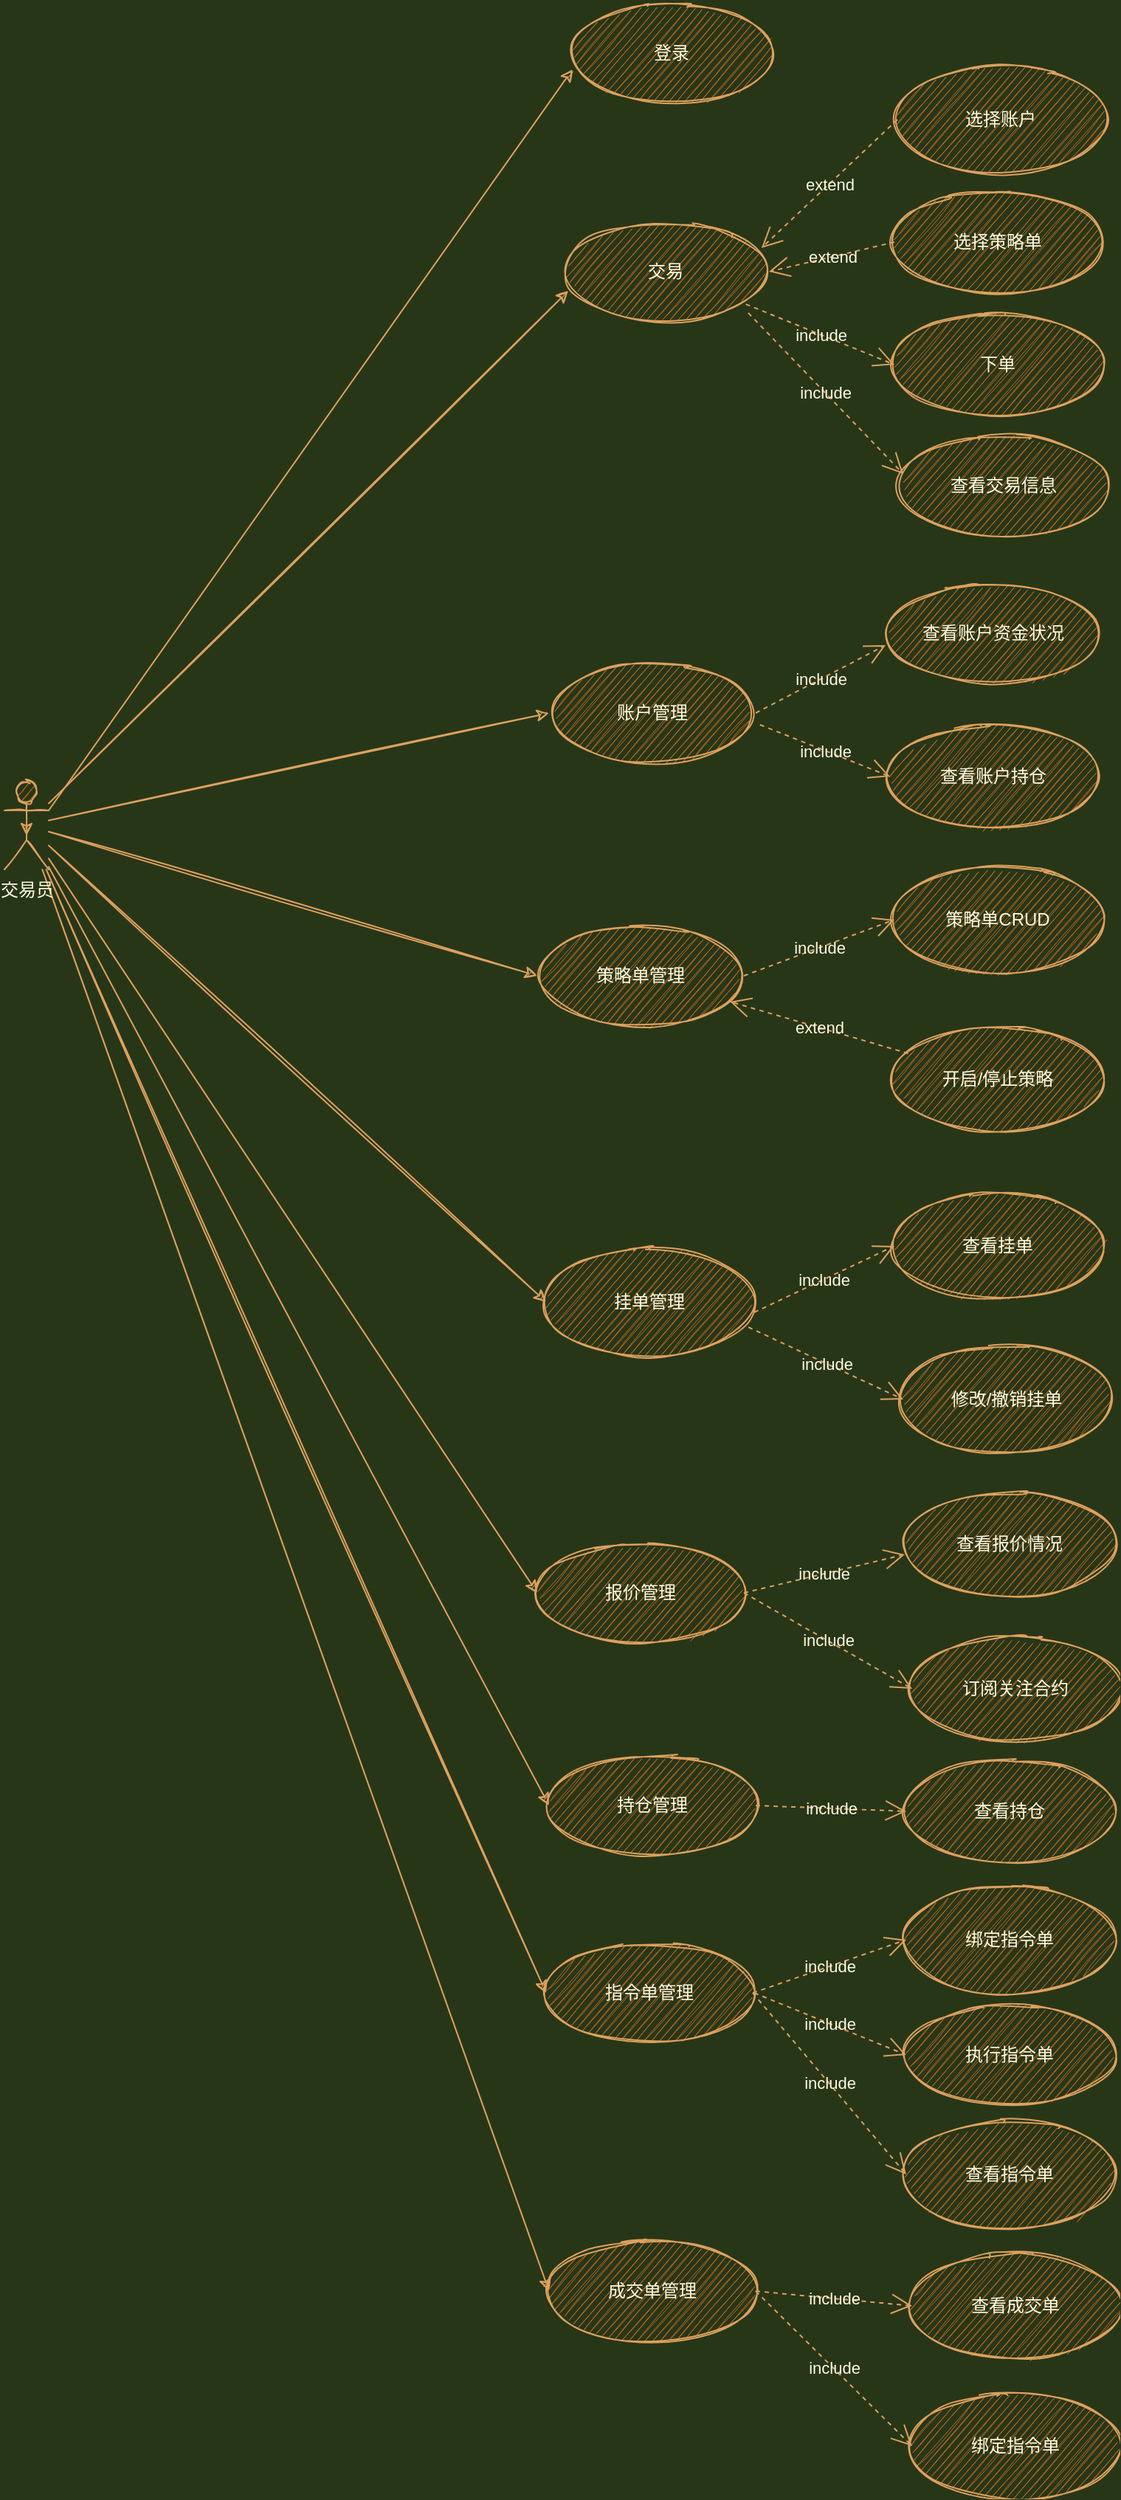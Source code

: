<mxfile version="13.7.9" type="device"><diagram id="9We8G2c3qIYE4l41P-aN" name="第 1 页"><mxGraphModel dx="1673" dy="1108" grid="0" gridSize="10" guides="1" tooltips="1" connect="1" arrows="1" fold="1" page="1" pageScale="1" pageWidth="3300" pageHeight="4681" background="#283618" math="0" shadow="0"><root><mxCell id="0"/><mxCell id="1" parent="0"/><mxCell id="Z4oTb4dphlU-7QC8PY9U-14" style="edgeStyle=none;sketch=1;orthogonalLoop=1;jettySize=auto;html=1;exitX=1;exitY=0.333;exitDx=0;exitDy=0;exitPerimeter=0;strokeColor=#DDA15E;fillColor=#BC6C25;fontColor=#FEFAE0;entryX=0.021;entryY=0.657;entryDx=0;entryDy=0;entryPerimeter=0;" edge="1" parent="1" source="Z4oTb4dphlU-7QC8PY9U-1" target="Z4oTb4dphlU-7QC8PY9U-6"><mxGeometry relative="1" as="geometry"/></mxCell><mxCell id="Z4oTb4dphlU-7QC8PY9U-15" style="edgeStyle=none;sketch=1;orthogonalLoop=1;jettySize=auto;html=1;entryX=0.029;entryY=0.686;entryDx=0;entryDy=0;entryPerimeter=0;strokeColor=#DDA15E;fillColor=#BC6C25;fontColor=#FEFAE0;" edge="1" parent="1" source="Z4oTb4dphlU-7QC8PY9U-1" target="Z4oTb4dphlU-7QC8PY9U-7"><mxGeometry relative="1" as="geometry"/></mxCell><mxCell id="Z4oTb4dphlU-7QC8PY9U-16" style="edgeStyle=none;sketch=1;orthogonalLoop=1;jettySize=auto;html=1;strokeColor=#DDA15E;fillColor=#BC6C25;fontColor=#FEFAE0;entryX=0;entryY=0.5;entryDx=0;entryDy=0;" edge="1" parent="1" source="Z4oTb4dphlU-7QC8PY9U-1" target="Z4oTb4dphlU-7QC8PY9U-8"><mxGeometry relative="1" as="geometry"/></mxCell><mxCell id="Z4oTb4dphlU-7QC8PY9U-17" style="edgeStyle=none;sketch=1;orthogonalLoop=1;jettySize=auto;html=1;entryX=0;entryY=0.5;entryDx=0;entryDy=0;strokeColor=#DDA15E;fillColor=#BC6C25;fontColor=#FEFAE0;" edge="1" parent="1" source="Z4oTb4dphlU-7QC8PY9U-1" target="Z4oTb4dphlU-7QC8PY9U-9"><mxGeometry relative="1" as="geometry"/></mxCell><mxCell id="Z4oTb4dphlU-7QC8PY9U-18" style="edgeStyle=none;sketch=1;orthogonalLoop=1;jettySize=auto;html=1;entryX=0;entryY=0.5;entryDx=0;entryDy=0;strokeColor=#DDA15E;fillColor=#BC6C25;fontColor=#FEFAE0;" edge="1" parent="1" source="Z4oTb4dphlU-7QC8PY9U-1" target="Z4oTb4dphlU-7QC8PY9U-10"><mxGeometry relative="1" as="geometry"/></mxCell><mxCell id="Z4oTb4dphlU-7QC8PY9U-19" style="edgeStyle=none;sketch=1;orthogonalLoop=1;jettySize=auto;html=1;entryX=0;entryY=0.5;entryDx=0;entryDy=0;strokeColor=#DDA15E;fillColor=#BC6C25;fontColor=#FEFAE0;" edge="1" parent="1" source="Z4oTb4dphlU-7QC8PY9U-1" target="Z4oTb4dphlU-7QC8PY9U-11"><mxGeometry relative="1" as="geometry"/></mxCell><mxCell id="Z4oTb4dphlU-7QC8PY9U-20" style="edgeStyle=none;sketch=1;orthogonalLoop=1;jettySize=auto;html=1;entryX=0;entryY=0.5;entryDx=0;entryDy=0;strokeColor=#DDA15E;fillColor=#BC6C25;fontColor=#FEFAE0;" edge="1" parent="1" source="Z4oTb4dphlU-7QC8PY9U-1" target="Z4oTb4dphlU-7QC8PY9U-12"><mxGeometry relative="1" as="geometry"/></mxCell><mxCell id="Z4oTb4dphlU-7QC8PY9U-27" style="edgeStyle=none;sketch=1;orthogonalLoop=1;jettySize=auto;html=1;entryX=0;entryY=0.5;entryDx=0;entryDy=0;strokeColor=#DDA15E;fillColor=#BC6C25;fontColor=#FEFAE0;" edge="1" parent="1" source="Z4oTb4dphlU-7QC8PY9U-1" target="Z4oTb4dphlU-7QC8PY9U-26"><mxGeometry relative="1" as="geometry"/></mxCell><mxCell id="Z4oTb4dphlU-7QC8PY9U-29" style="edgeStyle=none;sketch=1;orthogonalLoop=1;jettySize=auto;html=1;entryX=0;entryY=0.5;entryDx=0;entryDy=0;strokeColor=#DDA15E;fillColor=#BC6C25;fontColor=#FEFAE0;" edge="1" parent="1" source="Z4oTb4dphlU-7QC8PY9U-1" target="Z4oTb4dphlU-7QC8PY9U-28"><mxGeometry relative="1" as="geometry"/></mxCell><mxCell id="Z4oTb4dphlU-7QC8PY9U-1" value="交易员" style="shape=umlActor;verticalLabelPosition=bottom;verticalAlign=top;sketch=1;html=1;fillColor=#BC6C25;strokeColor=#DDA15E;fontColor=#FEFAE0;" vertex="1" parent="1"><mxGeometry x="235" y="551" width="30" height="60" as="geometry"/></mxCell><mxCell id="Z4oTb4dphlU-7QC8PY9U-6" value="登录" style="ellipse;whiteSpace=wrap;html=1;rounded=0;sketch=1;strokeColor=#DDA15E;fillColor=#BC6C25;fontColor=#FEFAE0;" vertex="1" parent="1"><mxGeometry x="617" y="23" width="140" height="70" as="geometry"/></mxCell><mxCell id="Z4oTb4dphlU-7QC8PY9U-7" value="交易" style="ellipse;whiteSpace=wrap;html=1;rounded=0;sketch=1;strokeColor=#DDA15E;fillColor=#BC6C25;fontColor=#FEFAE0;" vertex="1" parent="1"><mxGeometry x="613" y="171" width="140" height="70" as="geometry"/></mxCell><mxCell id="Z4oTb4dphlU-7QC8PY9U-8" value="账户管理" style="ellipse;whiteSpace=wrap;html=1;rounded=0;sketch=1;strokeColor=#DDA15E;fillColor=#BC6C25;fontColor=#FEFAE0;" vertex="1" parent="1"><mxGeometry x="604" y="470" width="140" height="70" as="geometry"/></mxCell><mxCell id="Z4oTb4dphlU-7QC8PY9U-9" value="策略单管理" style="ellipse;whiteSpace=wrap;html=1;rounded=0;sketch=1;strokeColor=#DDA15E;fillColor=#BC6C25;fontColor=#FEFAE0;" vertex="1" parent="1"><mxGeometry x="596" y="648" width="140" height="70" as="geometry"/></mxCell><mxCell id="Z4oTb4dphlU-7QC8PY9U-10" value="挂单管理" style="ellipse;whiteSpace=wrap;html=1;rounded=0;sketch=1;strokeColor=#DDA15E;fillColor=#BC6C25;fontColor=#FEFAE0;" vertex="1" parent="1"><mxGeometry x="602" y="869" width="140" height="70" as="geometry"/></mxCell><mxCell id="Z4oTb4dphlU-7QC8PY9U-11" value="报价管理" style="ellipse;whiteSpace=wrap;html=1;rounded=0;sketch=1;strokeColor=#DDA15E;fillColor=#BC6C25;fontColor=#FEFAE0;" vertex="1" parent="1"><mxGeometry x="596" y="1066" width="140" height="70" as="geometry"/></mxCell><mxCell id="Z4oTb4dphlU-7QC8PY9U-12" value="持仓管理" style="ellipse;whiteSpace=wrap;html=1;rounded=0;sketch=1;strokeColor=#DDA15E;fillColor=#BC6C25;fontColor=#FEFAE0;" vertex="1" parent="1"><mxGeometry x="604" y="1210" width="140" height="70" as="geometry"/></mxCell><mxCell id="Z4oTb4dphlU-7QC8PY9U-24" value="选择账户" style="ellipse;whiteSpace=wrap;html=1;rounded=0;sketch=1;strokeColor=#DDA15E;fillColor=#BC6C25;fontColor=#FEFAE0;" vertex="1" parent="1"><mxGeometry x="840" y="68" width="140" height="70" as="geometry"/></mxCell><mxCell id="Z4oTb4dphlU-7QC8PY9U-26" value="指令单管理" style="ellipse;whiteSpace=wrap;html=1;rounded=0;sketch=1;strokeColor=#DDA15E;fillColor=#BC6C25;fontColor=#FEFAE0;" vertex="1" parent="1"><mxGeometry x="602" y="1337" width="140" height="70" as="geometry"/></mxCell><mxCell id="Z4oTb4dphlU-7QC8PY9U-28" value="成交单管理" style="ellipse;whiteSpace=wrap;html=1;rounded=0;sketch=1;strokeColor=#DDA15E;fillColor=#BC6C25;fontColor=#FEFAE0;" vertex="1" parent="1"><mxGeometry x="604" y="1539" width="140" height="70" as="geometry"/></mxCell><mxCell id="Z4oTb4dphlU-7QC8PY9U-31" value="extend" style="endArrow=open;endSize=12;dashed=1;html=1;strokeColor=#DDA15E;fillColor=#BC6C25;fontColor=#FEFAE0;entryX=0.964;entryY=0.271;entryDx=0;entryDy=0;labelBackgroundColor=none;entryPerimeter=0;exitX=0;exitY=0.5;exitDx=0;exitDy=0;" edge="1" parent="1" source="Z4oTb4dphlU-7QC8PY9U-24" target="Z4oTb4dphlU-7QC8PY9U-7"><mxGeometry width="160" relative="1" as="geometry"><mxPoint x="750" y="180" as="sourcePoint"/><mxPoint x="844" y="337" as="targetPoint"/></mxGeometry></mxCell><mxCell id="Z4oTb4dphlU-7QC8PY9U-33" value="选择策略单" style="ellipse;whiteSpace=wrap;html=1;rounded=0;sketch=1;strokeColor=#DDA15E;fillColor=#BC6C25;fontColor=#FEFAE0;" vertex="1" parent="1"><mxGeometry x="838" y="151" width="140" height="70" as="geometry"/></mxCell><mxCell id="Z4oTb4dphlU-7QC8PY9U-35" value="extend" style="endArrow=open;endSize=12;dashed=1;html=1;strokeColor=#DDA15E;fillColor=#BC6C25;fontColor=#FEFAE0;entryX=1;entryY=0.5;entryDx=0;entryDy=0;labelBackgroundColor=none;exitX=0;exitY=0.5;exitDx=0;exitDy=0;" edge="1" parent="1" source="Z4oTb4dphlU-7QC8PY9U-33" target="Z4oTb4dphlU-7QC8PY9U-7"><mxGeometry width="160" relative="1" as="geometry"><mxPoint x="819" y="239" as="sourcePoint"/><mxPoint x="680.96" y="326.97" as="targetPoint"/><Array as="points"/></mxGeometry></mxCell><mxCell id="Z4oTb4dphlU-7QC8PY9U-41" value="策略单CRUD" style="ellipse;whiteSpace=wrap;html=1;rounded=0;sketch=1;strokeColor=#DDA15E;fillColor=#BC6C25;fontColor=#FEFAE0;" vertex="1" parent="1"><mxGeometry x="838" y="610" width="140" height="70" as="geometry"/></mxCell><mxCell id="Z4oTb4dphlU-7QC8PY9U-46" value="include" style="endArrow=open;endSize=12;dashed=1;html=1;strokeColor=#DDA15E;fillColor=#BC6C25;fontColor=#FEFAE0;entryX=0;entryY=0.5;entryDx=0;entryDy=0;labelBackgroundColor=none;exitX=1;exitY=0.5;exitDx=0;exitDy=0;" edge="1" parent="1" source="Z4oTb4dphlU-7QC8PY9U-9" target="Z4oTb4dphlU-7QC8PY9U-41"><mxGeometry width="160" relative="1" as="geometry"><mxPoint x="831" y="588" as="sourcePoint"/><mxPoint x="682" y="588" as="targetPoint"/><Array as="points"/></mxGeometry></mxCell><mxCell id="Z4oTb4dphlU-7QC8PY9U-48" style="edgeStyle=none;sketch=1;orthogonalLoop=1;jettySize=auto;html=1;exitX=0.5;exitY=0.5;exitDx=0;exitDy=0;exitPerimeter=0;entryX=0.5;entryY=0.617;entryDx=0;entryDy=0;entryPerimeter=0;labelBackgroundColor=none;strokeColor=#DDA15E;fillColor=#BC6C25;fontColor=#FEFAE0;" edge="1" parent="1" source="Z4oTb4dphlU-7QC8PY9U-1" target="Z4oTb4dphlU-7QC8PY9U-1"><mxGeometry relative="1" as="geometry"/></mxCell><mxCell id="Z4oTb4dphlU-7QC8PY9U-49" value="开启/停止策略" style="ellipse;whiteSpace=wrap;html=1;rounded=0;sketch=1;strokeColor=#DDA15E;fillColor=#BC6C25;fontColor=#FEFAE0;" vertex="1" parent="1"><mxGeometry x="838" y="718" width="140" height="70" as="geometry"/></mxCell><mxCell id="Z4oTb4dphlU-7QC8PY9U-50" style="edgeStyle=none;sketch=1;orthogonalLoop=1;jettySize=auto;html=1;exitX=0.5;exitY=1;exitDx=0;exitDy=0;labelBackgroundColor=none;strokeColor=#DDA15E;fillColor=#BC6C25;fontColor=#FEFAE0;" edge="1" parent="1" source="Z4oTb4dphlU-7QC8PY9U-49" target="Z4oTb4dphlU-7QC8PY9U-49"><mxGeometry relative="1" as="geometry"/></mxCell><mxCell id="Z4oTb4dphlU-7QC8PY9U-51" value="extend" style="endArrow=open;endSize=12;dashed=1;html=1;strokeColor=#DDA15E;fillColor=#BC6C25;fontColor=#FEFAE0;labelBackgroundColor=none;" edge="1" parent="1" source="Z4oTb4dphlU-7QC8PY9U-49" target="Z4oTb4dphlU-7QC8PY9U-9"><mxGeometry width="160" relative="1" as="geometry"><mxPoint x="837" y="603" as="sourcePoint"/><mxPoint x="688" y="603" as="targetPoint"/><Array as="points"/></mxGeometry></mxCell><mxCell id="Z4oTb4dphlU-7QC8PY9U-53" value="查看成交单" style="ellipse;whiteSpace=wrap;html=1;rounded=0;sketch=1;strokeColor=#DDA15E;fillColor=#BC6C25;fontColor=#FEFAE0;" vertex="1" parent="1"><mxGeometry x="850" y="1549" width="140" height="70" as="geometry"/></mxCell><mxCell id="Z4oTb4dphlU-7QC8PY9U-54" value="绑定指令单" style="ellipse;whiteSpace=wrap;html=1;rounded=0;sketch=1;strokeColor=#DDA15E;fillColor=#BC6C25;fontColor=#FEFAE0;" vertex="1" parent="1"><mxGeometry x="850" y="1644" width="140" height="70" as="geometry"/></mxCell><mxCell id="Z4oTb4dphlU-7QC8PY9U-55" value="查看指令单" style="ellipse;whiteSpace=wrap;html=1;rounded=0;sketch=1;strokeColor=#DDA15E;fillColor=#BC6C25;fontColor=#FEFAE0;" vertex="1" parent="1"><mxGeometry x="846" y="1460" width="140" height="70" as="geometry"/></mxCell><mxCell id="Z4oTb4dphlU-7QC8PY9U-56" value="绑定指令单" style="ellipse;whiteSpace=wrap;html=1;rounded=0;sketch=1;strokeColor=#DDA15E;fillColor=#BC6C25;fontColor=#FEFAE0;" vertex="1" parent="1"><mxGeometry x="846" y="1301" width="140" height="70" as="geometry"/></mxCell><mxCell id="Z4oTb4dphlU-7QC8PY9U-58" value="执行指令单" style="ellipse;whiteSpace=wrap;html=1;rounded=0;sketch=1;strokeColor=#DDA15E;fillColor=#BC6C25;fontColor=#FEFAE0;" vertex="1" parent="1"><mxGeometry x="846" y="1379" width="140" height="70" as="geometry"/></mxCell><mxCell id="Z4oTb4dphlU-7QC8PY9U-60" value="查看账户资金状况" style="ellipse;whiteSpace=wrap;html=1;rounded=0;sketch=1;strokeColor=#DDA15E;fillColor=#BC6C25;fontColor=#FEFAE0;" vertex="1" parent="1"><mxGeometry x="835" y="416" width="140" height="70" as="geometry"/></mxCell><mxCell id="Z4oTb4dphlU-7QC8PY9U-61" style="edgeStyle=none;sketch=1;orthogonalLoop=1;jettySize=auto;html=1;exitX=0.5;exitY=0;exitDx=0;exitDy=0;labelBackgroundColor=none;strokeColor=#DDA15E;fillColor=#BC6C25;fontColor=#FEFAE0;" edge="1" parent="1" source="Z4oTb4dphlU-7QC8PY9U-12" target="Z4oTb4dphlU-7QC8PY9U-12"><mxGeometry relative="1" as="geometry"/></mxCell><mxCell id="Z4oTb4dphlU-7QC8PY9U-62" value="查看交易信息" style="ellipse;whiteSpace=wrap;html=1;rounded=0;sketch=1;strokeColor=#DDA15E;fillColor=#BC6C25;fontColor=#FEFAE0;" vertex="1" parent="1"><mxGeometry x="842" y="316" width="140" height="70" as="geometry"/></mxCell><mxCell id="Z4oTb4dphlU-7QC8PY9U-63" value="下单" style="ellipse;whiteSpace=wrap;html=1;rounded=0;sketch=1;strokeColor=#DDA15E;fillColor=#BC6C25;fontColor=#FEFAE0;" vertex="1" parent="1"><mxGeometry x="838" y="234" width="140" height="70" as="geometry"/></mxCell><mxCell id="Z4oTb4dphlU-7QC8PY9U-64" value="查看账户持仓" style="ellipse;whiteSpace=wrap;html=1;rounded=0;sketch=1;strokeColor=#DDA15E;fillColor=#BC6C25;fontColor=#FEFAE0;" vertex="1" parent="1"><mxGeometry x="835" y="513" width="140" height="70" as="geometry"/></mxCell><mxCell id="Z4oTb4dphlU-7QC8PY9U-65" value="查看持仓" style="ellipse;whiteSpace=wrap;html=1;rounded=0;sketch=1;strokeColor=#DDA15E;fillColor=#BC6C25;fontColor=#FEFAE0;" vertex="1" parent="1"><mxGeometry x="846" y="1214" width="140" height="70" as="geometry"/></mxCell><mxCell id="Z4oTb4dphlU-7QC8PY9U-66" value="查看报价情况" style="ellipse;whiteSpace=wrap;html=1;rounded=0;sketch=1;strokeColor=#DDA15E;fillColor=#BC6C25;fontColor=#FEFAE0;" vertex="1" parent="1"><mxGeometry x="846" y="1033" width="140" height="70" as="geometry"/></mxCell><mxCell id="Z4oTb4dphlU-7QC8PY9U-67" value="订阅关注合约" style="ellipse;whiteSpace=wrap;html=1;rounded=0;sketch=1;strokeColor=#DDA15E;fillColor=#BC6C25;fontColor=#FEFAE0;" vertex="1" parent="1"><mxGeometry x="850" y="1131" width="140" height="70" as="geometry"/></mxCell><mxCell id="Z4oTb4dphlU-7QC8PY9U-70" value="include" style="endArrow=open;endSize=12;dashed=1;html=1;strokeColor=#DDA15E;fillColor=#BC6C25;fontColor=#FEFAE0;entryX=0;entryY=0.5;entryDx=0;entryDy=0;labelBackgroundColor=none;" edge="1" parent="1" source="Z4oTb4dphlU-7QC8PY9U-7" target="Z4oTb4dphlU-7QC8PY9U-63"><mxGeometry width="160" relative="1" as="geometry"><mxPoint x="721" y="291" as="sourcePoint"/><mxPoint x="823" y="253" as="targetPoint"/><Array as="points"/></mxGeometry></mxCell><mxCell id="Z4oTb4dphlU-7QC8PY9U-71" value="查看挂单" style="ellipse;whiteSpace=wrap;html=1;rounded=0;sketch=1;strokeColor=#DDA15E;fillColor=#BC6C25;fontColor=#FEFAE0;" vertex="1" parent="1"><mxGeometry x="838" y="831" width="140" height="70" as="geometry"/></mxCell><mxCell id="Z4oTb4dphlU-7QC8PY9U-72" value="修改/撤销挂单" style="ellipse;whiteSpace=wrap;html=1;rounded=0;sketch=1;strokeColor=#DDA15E;fillColor=#BC6C25;fontColor=#FEFAE0;" vertex="1" parent="1"><mxGeometry x="844" y="935" width="140" height="70" as="geometry"/></mxCell><mxCell id="Z4oTb4dphlU-7QC8PY9U-74" value="include" style="endArrow=open;endSize=12;dashed=1;html=1;strokeColor=#DDA15E;fillColor=#BC6C25;fontColor=#FEFAE0;entryX=0;entryY=0.5;entryDx=0;entryDy=0;labelBackgroundColor=none;exitX=1.021;exitY=0.614;exitDx=0;exitDy=0;exitPerimeter=0;" edge="1" parent="1" source="Z4oTb4dphlU-7QC8PY9U-8" target="Z4oTb4dphlU-7QC8PY9U-64"><mxGeometry width="160" relative="1" as="geometry"><mxPoint x="759.805" y="500.389" as="sourcePoint"/><mxPoint x="820.922" y="512.04" as="targetPoint"/><Array as="points"/></mxGeometry></mxCell><mxCell id="Z4oTb4dphlU-7QC8PY9U-75" value="include" style="endArrow=open;endSize=12;dashed=1;html=1;strokeColor=#DDA15E;fillColor=#BC6C25;fontColor=#FEFAE0;entryX=-0.021;entryY=0.614;entryDx=0;entryDy=0;labelBackgroundColor=none;exitX=1;exitY=0.5;exitDx=0;exitDy=0;entryPerimeter=0;" edge="1" parent="1" source="Z4oTb4dphlU-7QC8PY9U-8" target="Z4oTb4dphlU-7QC8PY9U-60"><mxGeometry width="160" relative="1" as="geometry"><mxPoint x="759.94" y="455" as="sourcePoint"/><mxPoint x="848" y="490.02" as="targetPoint"/><Array as="points"/></mxGeometry></mxCell><mxCell id="Z4oTb4dphlU-7QC8PY9U-77" value="include" style="endArrow=open;endSize=12;dashed=1;html=1;strokeColor=#DDA15E;fillColor=#BC6C25;fontColor=#FEFAE0;entryX=0.014;entryY=0.386;entryDx=0;entryDy=0;labelBackgroundColor=none;entryPerimeter=0;exitX=0.9;exitY=0.9;exitDx=0;exitDy=0;exitPerimeter=0;" edge="1" parent="1" source="Z4oTb4dphlU-7QC8PY9U-7" target="Z4oTb4dphlU-7QC8PY9U-62"><mxGeometry width="160" relative="1" as="geometry"><mxPoint x="717" y="280" as="sourcePoint"/><mxPoint x="805.06" y="315.02" as="targetPoint"/><Array as="points"/></mxGeometry></mxCell><mxCell id="Z4oTb4dphlU-7QC8PY9U-79" value="include" style="endArrow=open;endSize=12;dashed=1;html=1;strokeColor=#DDA15E;fillColor=#BC6C25;fontColor=#FEFAE0;entryX=0;entryY=0.5;entryDx=0;entryDy=0;labelBackgroundColor=none;exitX=1.007;exitY=0.6;exitDx=0;exitDy=0;exitPerimeter=0;" edge="1" parent="1" source="Z4oTb4dphlU-7QC8PY9U-10" target="Z4oTb4dphlU-7QC8PY9U-71"><mxGeometry width="160" relative="1" as="geometry"><mxPoint x="756" y="703" as="sourcePoint"/><mxPoint x="858" y="665" as="targetPoint"/><Array as="points"/></mxGeometry></mxCell><mxCell id="Z4oTb4dphlU-7QC8PY9U-80" value="include" style="endArrow=open;endSize=12;dashed=1;html=1;strokeColor=#DDA15E;fillColor=#BC6C25;fontColor=#FEFAE0;entryX=0;entryY=0.5;entryDx=0;entryDy=0;labelBackgroundColor=none;exitX=0.979;exitY=0.743;exitDx=0;exitDy=0;exitPerimeter=0;" edge="1" parent="1" source="Z4oTb4dphlU-7QC8PY9U-10" target="Z4oTb4dphlU-7QC8PY9U-72"><mxGeometry width="160" relative="1" as="geometry"><mxPoint x="766" y="713" as="sourcePoint"/><mxPoint x="868" y="675" as="targetPoint"/><Array as="points"/></mxGeometry></mxCell><mxCell id="Z4oTb4dphlU-7QC8PY9U-81" value="include" style="endArrow=open;endSize=12;dashed=1;html=1;strokeColor=#DDA15E;fillColor=#BC6C25;fontColor=#FEFAE0;entryX=-0.007;entryY=0.6;entryDx=0;entryDy=0;labelBackgroundColor=none;exitX=1;exitY=0.5;exitDx=0;exitDy=0;entryPerimeter=0;" edge="1" parent="1" source="Z4oTb4dphlU-7QC8PY9U-11" target="Z4oTb4dphlU-7QC8PY9U-66"><mxGeometry width="160" relative="1" as="geometry"><mxPoint x="776" y="723" as="sourcePoint"/><mxPoint x="878" y="685" as="targetPoint"/><Array as="points"/></mxGeometry></mxCell><mxCell id="Z4oTb4dphlU-7QC8PY9U-82" value="include" style="endArrow=open;endSize=12;dashed=1;html=1;strokeColor=#DDA15E;fillColor=#BC6C25;fontColor=#FEFAE0;entryX=0;entryY=0.5;entryDx=0;entryDy=0;labelBackgroundColor=none;exitX=1;exitY=0.5;exitDx=0;exitDy=0;" edge="1" parent="1" source="Z4oTb4dphlU-7QC8PY9U-11" target="Z4oTb4dphlU-7QC8PY9U-67"><mxGeometry width="160" relative="1" as="geometry"><mxPoint x="746" y="1111" as="sourcePoint"/><mxPoint x="859.02" y="1108" as="targetPoint"/><Array as="points"/></mxGeometry></mxCell><mxCell id="Z4oTb4dphlU-7QC8PY9U-83" value="include" style="endArrow=open;endSize=12;dashed=1;html=1;strokeColor=#DDA15E;fillColor=#BC6C25;fontColor=#FEFAE0;entryX=0;entryY=0.5;entryDx=0;entryDy=0;labelBackgroundColor=none;exitX=1;exitY=0.5;exitDx=0;exitDy=0;" edge="1" parent="1" source="Z4oTb4dphlU-7QC8PY9U-12" target="Z4oTb4dphlU-7QC8PY9U-65"><mxGeometry width="160" relative="1" as="geometry"><mxPoint x="756" y="1121" as="sourcePoint"/><mxPoint x="869.02" y="1118" as="targetPoint"/><Array as="points"/></mxGeometry></mxCell><mxCell id="Z4oTb4dphlU-7QC8PY9U-84" value="include" style="endArrow=open;endSize=12;dashed=1;html=1;strokeColor=#DDA15E;fillColor=#BC6C25;fontColor=#FEFAE0;entryX=0;entryY=0.5;entryDx=0;entryDy=0;labelBackgroundColor=none;exitX=1;exitY=0.5;exitDx=0;exitDy=0;" edge="1" parent="1" source="Z4oTb4dphlU-7QC8PY9U-26" target="Z4oTb4dphlU-7QC8PY9U-56"><mxGeometry width="160" relative="1" as="geometry"><mxPoint x="766" y="1131" as="sourcePoint"/><mxPoint x="879.02" y="1128" as="targetPoint"/><Array as="points"/></mxGeometry></mxCell><mxCell id="Z4oTb4dphlU-7QC8PY9U-85" value="include" style="endArrow=open;endSize=12;dashed=1;html=1;strokeColor=#DDA15E;fillColor=#BC6C25;fontColor=#FEFAE0;entryX=0;entryY=0.5;entryDx=0;entryDy=0;labelBackgroundColor=none;" edge="1" parent="1" target="Z4oTb4dphlU-7QC8PY9U-58"><mxGeometry width="160" relative="1" as="geometry"><mxPoint x="743" y="1372" as="sourcePoint"/><mxPoint x="889.02" y="1138" as="targetPoint"/><Array as="points"/></mxGeometry></mxCell><mxCell id="Z4oTb4dphlU-7QC8PY9U-86" value="include" style="endArrow=open;endSize=12;dashed=1;html=1;strokeColor=#DDA15E;fillColor=#BC6C25;fontColor=#FEFAE0;entryX=0;entryY=0.5;entryDx=0;entryDy=0;labelBackgroundColor=none;exitX=1;exitY=0.5;exitDx=0;exitDy=0;" edge="1" parent="1" source="Z4oTb4dphlU-7QC8PY9U-26" target="Z4oTb4dphlU-7QC8PY9U-55"><mxGeometry width="160" relative="1" as="geometry"><mxPoint x="786" y="1151" as="sourcePoint"/><mxPoint x="899.02" y="1148" as="targetPoint"/><Array as="points"/></mxGeometry></mxCell><mxCell id="Z4oTb4dphlU-7QC8PY9U-87" value="include" style="endArrow=open;endSize=12;dashed=1;html=1;strokeColor=#DDA15E;fillColor=#BC6C25;fontColor=#FEFAE0;entryX=0;entryY=0.5;entryDx=0;entryDy=0;labelBackgroundColor=none;exitX=1;exitY=0.5;exitDx=0;exitDy=0;" edge="1" parent="1" source="Z4oTb4dphlU-7QC8PY9U-28" target="Z4oTb4dphlU-7QC8PY9U-53"><mxGeometry width="160" relative="1" as="geometry"><mxPoint x="726" y="1484" as="sourcePoint"/><mxPoint x="830" y="1607" as="targetPoint"/><Array as="points"/></mxGeometry></mxCell><mxCell id="Z4oTb4dphlU-7QC8PY9U-88" value="include" style="endArrow=open;endSize=12;dashed=1;html=1;strokeColor=#DDA15E;fillColor=#BC6C25;fontColor=#FEFAE0;entryX=0;entryY=0.5;entryDx=0;entryDy=0;labelBackgroundColor=none;exitX=1;exitY=0.5;exitDx=0;exitDy=0;" edge="1" parent="1" source="Z4oTb4dphlU-7QC8PY9U-28" target="Z4oTb4dphlU-7QC8PY9U-54"><mxGeometry width="160" relative="1" as="geometry"><mxPoint x="763" y="1676" as="sourcePoint"/><mxPoint x="856" y="1650" as="targetPoint"/><Array as="points"/></mxGeometry></mxCell></root></mxGraphModel></diagram></mxfile>